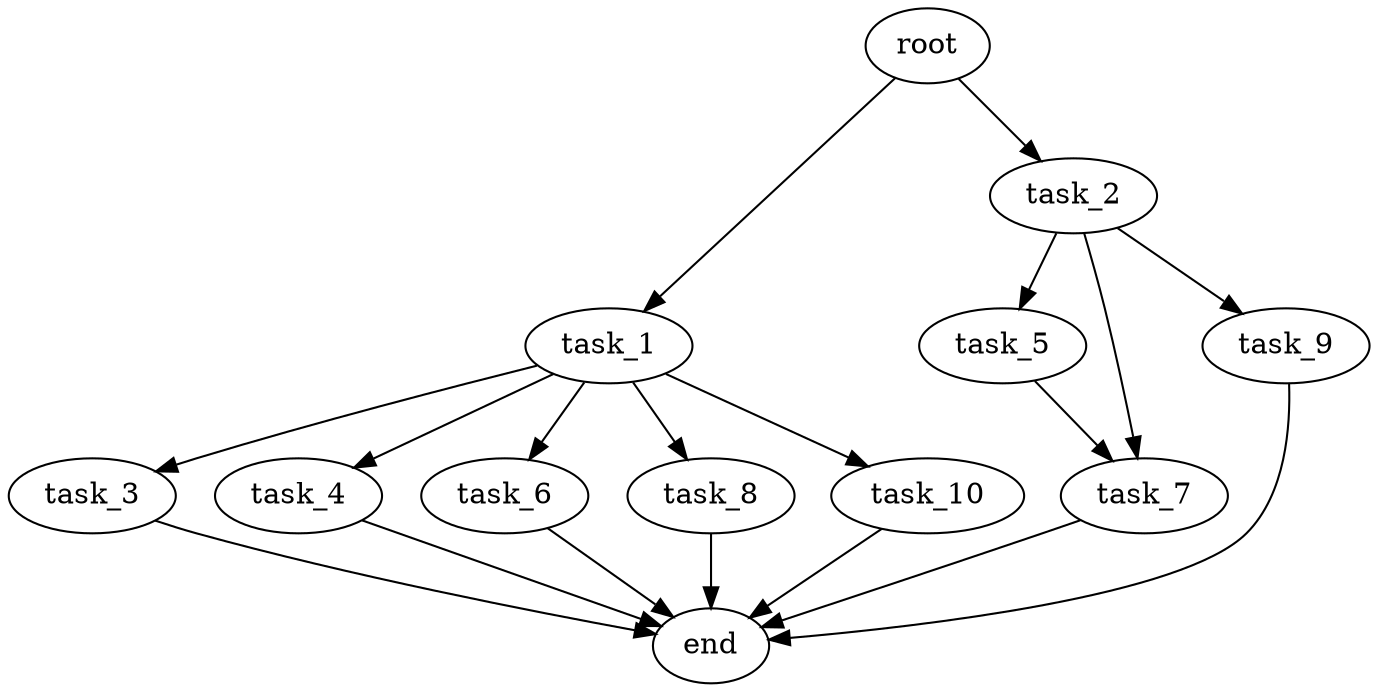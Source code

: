 digraph G {
  root [size="0.000000e+00"];
  task_1 [size="2.420139e+09"];
  task_2 [size="1.436625e+09"];
  task_3 [size="4.292960e+09"];
  task_4 [size="6.148481e+09"];
  task_5 [size="2.406402e+09"];
  task_6 [size="4.166259e+09"];
  task_7 [size="6.644049e+09"];
  task_8 [size="8.570539e+08"];
  task_9 [size="9.746570e+09"];
  task_10 [size="6.777255e+08"];
  end [size="0.000000e+00"];

  root -> task_1 [size="1.000000e-12"];
  root -> task_2 [size="1.000000e-12"];
  task_1 -> task_3 [size="4.292960e+08"];
  task_1 -> task_4 [size="6.148481e+08"];
  task_1 -> task_6 [size="4.166259e+08"];
  task_1 -> task_8 [size="8.570539e+07"];
  task_1 -> task_10 [size="6.777255e+07"];
  task_2 -> task_5 [size="2.406402e+08"];
  task_2 -> task_7 [size="3.322024e+08"];
  task_2 -> task_9 [size="9.746570e+08"];
  task_3 -> end [size="1.000000e-12"];
  task_4 -> end [size="1.000000e-12"];
  task_5 -> task_7 [size="3.322024e+08"];
  task_6 -> end [size="1.000000e-12"];
  task_7 -> end [size="1.000000e-12"];
  task_8 -> end [size="1.000000e-12"];
  task_9 -> end [size="1.000000e-12"];
  task_10 -> end [size="1.000000e-12"];
}
